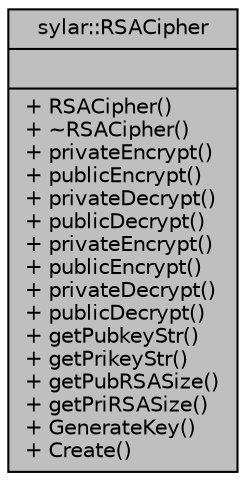 digraph "sylar::RSACipher"
{
 // LATEX_PDF_SIZE
  edge [fontname="Helvetica",fontsize="10",labelfontname="Helvetica",labelfontsize="10"];
  node [fontname="Helvetica",fontsize="10",shape=record];
  Node1 [label="{sylar::RSACipher\n||+ RSACipher()\l+ ~RSACipher()\l+ privateEncrypt()\l+ publicEncrypt()\l+ privateDecrypt()\l+ publicDecrypt()\l+ privateEncrypt()\l+ publicEncrypt()\l+ privateDecrypt()\l+ publicDecrypt()\l+ getPubkeyStr()\l+ getPrikeyStr()\l+ getPubRSASize()\l+ getPriRSASize()\l+ GenerateKey()\l+ Create()\l}",height=0.2,width=0.4,color="black", fillcolor="grey75", style="filled", fontcolor="black",tooltip=" "];
}
